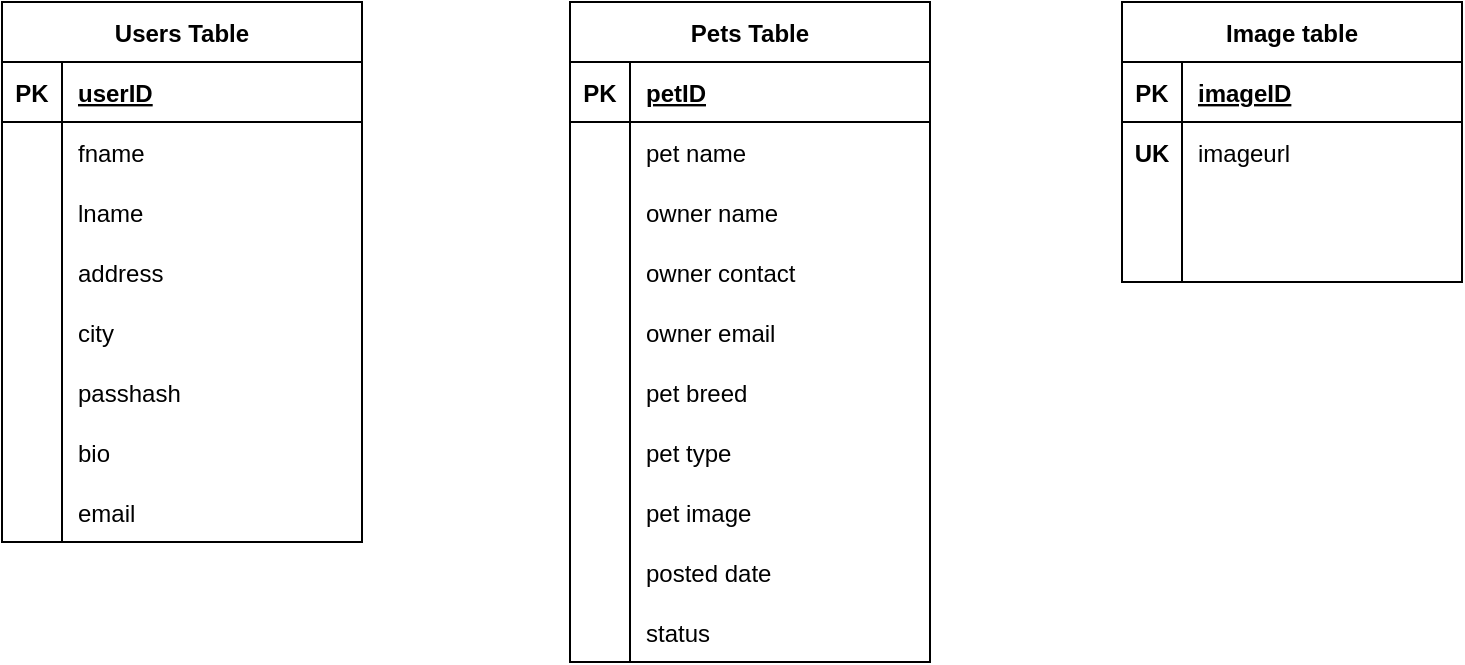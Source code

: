 <mxfile version="20.4.0" type="device"><diagram id="TpJb0iOd3tPwg6rOvBMD" name="Page-1"><mxGraphModel dx="868" dy="442" grid="1" gridSize="10" guides="1" tooltips="1" connect="1" arrows="1" fold="1" page="1" pageScale="1" pageWidth="827" pageHeight="1169" math="0" shadow="0"><root><mxCell id="0"/><mxCell id="1" parent="0"/><mxCell id="4wuz1aIrBFdFUmv8eQTs-2" value="Users Table" style="shape=table;startSize=30;container=1;collapsible=1;childLayout=tableLayout;fixedRows=1;rowLines=0;fontStyle=1;align=center;resizeLast=1;" vertex="1" parent="1"><mxGeometry x="40" y="40" width="180" height="270" as="geometry"/></mxCell><mxCell id="4wuz1aIrBFdFUmv8eQTs-3" value="" style="shape=tableRow;horizontal=0;startSize=0;swimlaneHead=0;swimlaneBody=0;fillColor=none;collapsible=0;dropTarget=0;points=[[0,0.5],[1,0.5]];portConstraint=eastwest;top=0;left=0;right=0;bottom=1;" vertex="1" parent="4wuz1aIrBFdFUmv8eQTs-2"><mxGeometry y="30" width="180" height="30" as="geometry"/></mxCell><mxCell id="4wuz1aIrBFdFUmv8eQTs-4" value="PK" style="shape=partialRectangle;connectable=0;fillColor=none;top=0;left=0;bottom=0;right=0;fontStyle=1;overflow=hidden;" vertex="1" parent="4wuz1aIrBFdFUmv8eQTs-3"><mxGeometry width="30" height="30" as="geometry"><mxRectangle width="30" height="30" as="alternateBounds"/></mxGeometry></mxCell><mxCell id="4wuz1aIrBFdFUmv8eQTs-5" value="userID" style="shape=partialRectangle;connectable=0;fillColor=none;top=0;left=0;bottom=0;right=0;align=left;spacingLeft=6;fontStyle=5;overflow=hidden;" vertex="1" parent="4wuz1aIrBFdFUmv8eQTs-3"><mxGeometry x="30" width="150" height="30" as="geometry"><mxRectangle width="150" height="30" as="alternateBounds"/></mxGeometry></mxCell><mxCell id="4wuz1aIrBFdFUmv8eQTs-6" value="" style="shape=tableRow;horizontal=0;startSize=0;swimlaneHead=0;swimlaneBody=0;fillColor=none;collapsible=0;dropTarget=0;points=[[0,0.5],[1,0.5]];portConstraint=eastwest;top=0;left=0;right=0;bottom=0;" vertex="1" parent="4wuz1aIrBFdFUmv8eQTs-2"><mxGeometry y="60" width="180" height="30" as="geometry"/></mxCell><mxCell id="4wuz1aIrBFdFUmv8eQTs-7" value="" style="shape=partialRectangle;connectable=0;fillColor=none;top=0;left=0;bottom=0;right=0;editable=1;overflow=hidden;" vertex="1" parent="4wuz1aIrBFdFUmv8eQTs-6"><mxGeometry width="30" height="30" as="geometry"><mxRectangle width="30" height="30" as="alternateBounds"/></mxGeometry></mxCell><mxCell id="4wuz1aIrBFdFUmv8eQTs-8" value="fname" style="shape=partialRectangle;connectable=0;fillColor=none;top=0;left=0;bottom=0;right=0;align=left;spacingLeft=6;overflow=hidden;" vertex="1" parent="4wuz1aIrBFdFUmv8eQTs-6"><mxGeometry x="30" width="150" height="30" as="geometry"><mxRectangle width="150" height="30" as="alternateBounds"/></mxGeometry></mxCell><mxCell id="4wuz1aIrBFdFUmv8eQTs-9" value="" style="shape=tableRow;horizontal=0;startSize=0;swimlaneHead=0;swimlaneBody=0;fillColor=none;collapsible=0;dropTarget=0;points=[[0,0.5],[1,0.5]];portConstraint=eastwest;top=0;left=0;right=0;bottom=0;" vertex="1" parent="4wuz1aIrBFdFUmv8eQTs-2"><mxGeometry y="90" width="180" height="30" as="geometry"/></mxCell><mxCell id="4wuz1aIrBFdFUmv8eQTs-10" value="" style="shape=partialRectangle;connectable=0;fillColor=none;top=0;left=0;bottom=0;right=0;editable=1;overflow=hidden;" vertex="1" parent="4wuz1aIrBFdFUmv8eQTs-9"><mxGeometry width="30" height="30" as="geometry"><mxRectangle width="30" height="30" as="alternateBounds"/></mxGeometry></mxCell><mxCell id="4wuz1aIrBFdFUmv8eQTs-11" value="lname" style="shape=partialRectangle;connectable=0;fillColor=none;top=0;left=0;bottom=0;right=0;align=left;spacingLeft=6;overflow=hidden;" vertex="1" parent="4wuz1aIrBFdFUmv8eQTs-9"><mxGeometry x="30" width="150" height="30" as="geometry"><mxRectangle width="150" height="30" as="alternateBounds"/></mxGeometry></mxCell><mxCell id="4wuz1aIrBFdFUmv8eQTs-12" value="" style="shape=tableRow;horizontal=0;startSize=0;swimlaneHead=0;swimlaneBody=0;fillColor=none;collapsible=0;dropTarget=0;points=[[0,0.5],[1,0.5]];portConstraint=eastwest;top=0;left=0;right=0;bottom=0;" vertex="1" parent="4wuz1aIrBFdFUmv8eQTs-2"><mxGeometry y="120" width="180" height="30" as="geometry"/></mxCell><mxCell id="4wuz1aIrBFdFUmv8eQTs-13" value="" style="shape=partialRectangle;connectable=0;fillColor=none;top=0;left=0;bottom=0;right=0;editable=1;overflow=hidden;" vertex="1" parent="4wuz1aIrBFdFUmv8eQTs-12"><mxGeometry width="30" height="30" as="geometry"><mxRectangle width="30" height="30" as="alternateBounds"/></mxGeometry></mxCell><mxCell id="4wuz1aIrBFdFUmv8eQTs-14" value="address" style="shape=partialRectangle;connectable=0;fillColor=none;top=0;left=0;bottom=0;right=0;align=left;spacingLeft=6;overflow=hidden;" vertex="1" parent="4wuz1aIrBFdFUmv8eQTs-12"><mxGeometry x="30" width="150" height="30" as="geometry"><mxRectangle width="150" height="30" as="alternateBounds"/></mxGeometry></mxCell><mxCell id="4wuz1aIrBFdFUmv8eQTs-15" value="" style="shape=tableRow;horizontal=0;startSize=0;swimlaneHead=0;swimlaneBody=0;fillColor=none;collapsible=0;dropTarget=0;points=[[0,0.5],[1,0.5]];portConstraint=eastwest;top=0;left=0;right=0;bottom=0;" vertex="1" parent="4wuz1aIrBFdFUmv8eQTs-2"><mxGeometry y="150" width="180" height="30" as="geometry"/></mxCell><mxCell id="4wuz1aIrBFdFUmv8eQTs-16" value="" style="shape=partialRectangle;connectable=0;fillColor=none;top=0;left=0;bottom=0;right=0;editable=1;overflow=hidden;" vertex="1" parent="4wuz1aIrBFdFUmv8eQTs-15"><mxGeometry width="30" height="30" as="geometry"><mxRectangle width="30" height="30" as="alternateBounds"/></mxGeometry></mxCell><mxCell id="4wuz1aIrBFdFUmv8eQTs-17" value="city" style="shape=partialRectangle;connectable=0;fillColor=none;top=0;left=0;bottom=0;right=0;align=left;spacingLeft=6;overflow=hidden;" vertex="1" parent="4wuz1aIrBFdFUmv8eQTs-15"><mxGeometry x="30" width="150" height="30" as="geometry"><mxRectangle width="150" height="30" as="alternateBounds"/></mxGeometry></mxCell><mxCell id="4wuz1aIrBFdFUmv8eQTs-34" value="" style="shape=tableRow;horizontal=0;startSize=0;swimlaneHead=0;swimlaneBody=0;fillColor=none;collapsible=0;dropTarget=0;points=[[0,0.5],[1,0.5]];portConstraint=eastwest;top=0;left=0;right=0;bottom=0;" vertex="1" parent="4wuz1aIrBFdFUmv8eQTs-2"><mxGeometry y="180" width="180" height="30" as="geometry"/></mxCell><mxCell id="4wuz1aIrBFdFUmv8eQTs-35" value="" style="shape=partialRectangle;connectable=0;fillColor=none;top=0;left=0;bottom=0;right=0;editable=1;overflow=hidden;" vertex="1" parent="4wuz1aIrBFdFUmv8eQTs-34"><mxGeometry width="30" height="30" as="geometry"><mxRectangle width="30" height="30" as="alternateBounds"/></mxGeometry></mxCell><mxCell id="4wuz1aIrBFdFUmv8eQTs-36" value="passhash" style="shape=partialRectangle;connectable=0;fillColor=none;top=0;left=0;bottom=0;right=0;align=left;spacingLeft=6;overflow=hidden;" vertex="1" parent="4wuz1aIrBFdFUmv8eQTs-34"><mxGeometry x="30" width="150" height="30" as="geometry"><mxRectangle width="150" height="30" as="alternateBounds"/></mxGeometry></mxCell><mxCell id="4wuz1aIrBFdFUmv8eQTs-37" value="" style="shape=tableRow;horizontal=0;startSize=0;swimlaneHead=0;swimlaneBody=0;fillColor=none;collapsible=0;dropTarget=0;points=[[0,0.5],[1,0.5]];portConstraint=eastwest;top=0;left=0;right=0;bottom=0;" vertex="1" parent="4wuz1aIrBFdFUmv8eQTs-2"><mxGeometry y="210" width="180" height="30" as="geometry"/></mxCell><mxCell id="4wuz1aIrBFdFUmv8eQTs-38" value="" style="shape=partialRectangle;connectable=0;fillColor=none;top=0;left=0;bottom=0;right=0;editable=1;overflow=hidden;" vertex="1" parent="4wuz1aIrBFdFUmv8eQTs-37"><mxGeometry width="30" height="30" as="geometry"><mxRectangle width="30" height="30" as="alternateBounds"/></mxGeometry></mxCell><mxCell id="4wuz1aIrBFdFUmv8eQTs-39" value="bio" style="shape=partialRectangle;connectable=0;fillColor=none;top=0;left=0;bottom=0;right=0;align=left;spacingLeft=6;overflow=hidden;" vertex="1" parent="4wuz1aIrBFdFUmv8eQTs-37"><mxGeometry x="30" width="150" height="30" as="geometry"><mxRectangle width="150" height="30" as="alternateBounds"/></mxGeometry></mxCell><mxCell id="4wuz1aIrBFdFUmv8eQTs-40" value="" style="shape=tableRow;horizontal=0;startSize=0;swimlaneHead=0;swimlaneBody=0;fillColor=none;collapsible=0;dropTarget=0;points=[[0,0.5],[1,0.5]];portConstraint=eastwest;top=0;left=0;right=0;bottom=0;" vertex="1" parent="4wuz1aIrBFdFUmv8eQTs-2"><mxGeometry y="240" width="180" height="30" as="geometry"/></mxCell><mxCell id="4wuz1aIrBFdFUmv8eQTs-41" value="" style="shape=partialRectangle;connectable=0;fillColor=none;top=0;left=0;bottom=0;right=0;editable=1;overflow=hidden;" vertex="1" parent="4wuz1aIrBFdFUmv8eQTs-40"><mxGeometry width="30" height="30" as="geometry"><mxRectangle width="30" height="30" as="alternateBounds"/></mxGeometry></mxCell><mxCell id="4wuz1aIrBFdFUmv8eQTs-42" value="email" style="shape=partialRectangle;connectable=0;fillColor=none;top=0;left=0;bottom=0;right=0;align=left;spacingLeft=6;overflow=hidden;" vertex="1" parent="4wuz1aIrBFdFUmv8eQTs-40"><mxGeometry x="30" width="150" height="30" as="geometry"><mxRectangle width="150" height="30" as="alternateBounds"/></mxGeometry></mxCell><mxCell id="4wuz1aIrBFdFUmv8eQTs-43" value="Pets Table" style="shape=table;startSize=30;container=1;collapsible=1;childLayout=tableLayout;fixedRows=1;rowLines=0;fontStyle=1;align=center;resizeLast=1;" vertex="1" parent="1"><mxGeometry x="324" y="40" width="180" height="330" as="geometry"/></mxCell><mxCell id="4wuz1aIrBFdFUmv8eQTs-44" value="" style="shape=tableRow;horizontal=0;startSize=0;swimlaneHead=0;swimlaneBody=0;fillColor=none;collapsible=0;dropTarget=0;points=[[0,0.5],[1,0.5]];portConstraint=eastwest;top=0;left=0;right=0;bottom=1;" vertex="1" parent="4wuz1aIrBFdFUmv8eQTs-43"><mxGeometry y="30" width="180" height="30" as="geometry"/></mxCell><mxCell id="4wuz1aIrBFdFUmv8eQTs-45" value="PK" style="shape=partialRectangle;connectable=0;fillColor=none;top=0;left=0;bottom=0;right=0;fontStyle=1;overflow=hidden;" vertex="1" parent="4wuz1aIrBFdFUmv8eQTs-44"><mxGeometry width="30" height="30" as="geometry"><mxRectangle width="30" height="30" as="alternateBounds"/></mxGeometry></mxCell><mxCell id="4wuz1aIrBFdFUmv8eQTs-46" value="petID" style="shape=partialRectangle;connectable=0;fillColor=none;top=0;left=0;bottom=0;right=0;align=left;spacingLeft=6;fontStyle=5;overflow=hidden;" vertex="1" parent="4wuz1aIrBFdFUmv8eQTs-44"><mxGeometry x="30" width="150" height="30" as="geometry"><mxRectangle width="150" height="30" as="alternateBounds"/></mxGeometry></mxCell><mxCell id="4wuz1aIrBFdFUmv8eQTs-47" value="" style="shape=tableRow;horizontal=0;startSize=0;swimlaneHead=0;swimlaneBody=0;fillColor=none;collapsible=0;dropTarget=0;points=[[0,0.5],[1,0.5]];portConstraint=eastwest;top=0;left=0;right=0;bottom=0;" vertex="1" parent="4wuz1aIrBFdFUmv8eQTs-43"><mxGeometry y="60" width="180" height="30" as="geometry"/></mxCell><mxCell id="4wuz1aIrBFdFUmv8eQTs-48" value="" style="shape=partialRectangle;connectable=0;fillColor=none;top=0;left=0;bottom=0;right=0;editable=1;overflow=hidden;" vertex="1" parent="4wuz1aIrBFdFUmv8eQTs-47"><mxGeometry width="30" height="30" as="geometry"><mxRectangle width="30" height="30" as="alternateBounds"/></mxGeometry></mxCell><mxCell id="4wuz1aIrBFdFUmv8eQTs-49" value="pet name" style="shape=partialRectangle;connectable=0;fillColor=none;top=0;left=0;bottom=0;right=0;align=left;spacingLeft=6;overflow=hidden;" vertex="1" parent="4wuz1aIrBFdFUmv8eQTs-47"><mxGeometry x="30" width="150" height="30" as="geometry"><mxRectangle width="150" height="30" as="alternateBounds"/></mxGeometry></mxCell><mxCell id="4wuz1aIrBFdFUmv8eQTs-50" value="" style="shape=tableRow;horizontal=0;startSize=0;swimlaneHead=0;swimlaneBody=0;fillColor=none;collapsible=0;dropTarget=0;points=[[0,0.5],[1,0.5]];portConstraint=eastwest;top=0;left=0;right=0;bottom=0;" vertex="1" parent="4wuz1aIrBFdFUmv8eQTs-43"><mxGeometry y="90" width="180" height="30" as="geometry"/></mxCell><mxCell id="4wuz1aIrBFdFUmv8eQTs-51" value="" style="shape=partialRectangle;connectable=0;fillColor=none;top=0;left=0;bottom=0;right=0;editable=1;overflow=hidden;" vertex="1" parent="4wuz1aIrBFdFUmv8eQTs-50"><mxGeometry width="30" height="30" as="geometry"><mxRectangle width="30" height="30" as="alternateBounds"/></mxGeometry></mxCell><mxCell id="4wuz1aIrBFdFUmv8eQTs-52" value="owner name" style="shape=partialRectangle;connectable=0;fillColor=none;top=0;left=0;bottom=0;right=0;align=left;spacingLeft=6;overflow=hidden;" vertex="1" parent="4wuz1aIrBFdFUmv8eQTs-50"><mxGeometry x="30" width="150" height="30" as="geometry"><mxRectangle width="150" height="30" as="alternateBounds"/></mxGeometry></mxCell><mxCell id="4wuz1aIrBFdFUmv8eQTs-53" value="" style="shape=tableRow;horizontal=0;startSize=0;swimlaneHead=0;swimlaneBody=0;fillColor=none;collapsible=0;dropTarget=0;points=[[0,0.5],[1,0.5]];portConstraint=eastwest;top=0;left=0;right=0;bottom=0;" vertex="1" parent="4wuz1aIrBFdFUmv8eQTs-43"><mxGeometry y="120" width="180" height="30" as="geometry"/></mxCell><mxCell id="4wuz1aIrBFdFUmv8eQTs-54" value="" style="shape=partialRectangle;connectable=0;fillColor=none;top=0;left=0;bottom=0;right=0;editable=1;overflow=hidden;" vertex="1" parent="4wuz1aIrBFdFUmv8eQTs-53"><mxGeometry width="30" height="30" as="geometry"><mxRectangle width="30" height="30" as="alternateBounds"/></mxGeometry></mxCell><mxCell id="4wuz1aIrBFdFUmv8eQTs-55" value="owner contact" style="shape=partialRectangle;connectable=0;fillColor=none;top=0;left=0;bottom=0;right=0;align=left;spacingLeft=6;overflow=hidden;" vertex="1" parent="4wuz1aIrBFdFUmv8eQTs-53"><mxGeometry x="30" width="150" height="30" as="geometry"><mxRectangle width="150" height="30" as="alternateBounds"/></mxGeometry></mxCell><mxCell id="4wuz1aIrBFdFUmv8eQTs-56" value="" style="shape=tableRow;horizontal=0;startSize=0;swimlaneHead=0;swimlaneBody=0;fillColor=none;collapsible=0;dropTarget=0;points=[[0,0.5],[1,0.5]];portConstraint=eastwest;top=0;left=0;right=0;bottom=0;" vertex="1" parent="4wuz1aIrBFdFUmv8eQTs-43"><mxGeometry y="150" width="180" height="30" as="geometry"/></mxCell><mxCell id="4wuz1aIrBFdFUmv8eQTs-57" value="" style="shape=partialRectangle;connectable=0;fillColor=none;top=0;left=0;bottom=0;right=0;editable=1;overflow=hidden;" vertex="1" parent="4wuz1aIrBFdFUmv8eQTs-56"><mxGeometry width="30" height="30" as="geometry"><mxRectangle width="30" height="30" as="alternateBounds"/></mxGeometry></mxCell><mxCell id="4wuz1aIrBFdFUmv8eQTs-58" value="owner email" style="shape=partialRectangle;connectable=0;fillColor=none;top=0;left=0;bottom=0;right=0;align=left;spacingLeft=6;overflow=hidden;" vertex="1" parent="4wuz1aIrBFdFUmv8eQTs-56"><mxGeometry x="30" width="150" height="30" as="geometry"><mxRectangle width="150" height="30" as="alternateBounds"/></mxGeometry></mxCell><mxCell id="4wuz1aIrBFdFUmv8eQTs-59" value="" style="shape=tableRow;horizontal=0;startSize=0;swimlaneHead=0;swimlaneBody=0;fillColor=none;collapsible=0;dropTarget=0;points=[[0,0.5],[1,0.5]];portConstraint=eastwest;top=0;left=0;right=0;bottom=0;" vertex="1" parent="4wuz1aIrBFdFUmv8eQTs-43"><mxGeometry y="180" width="180" height="30" as="geometry"/></mxCell><mxCell id="4wuz1aIrBFdFUmv8eQTs-60" value="" style="shape=partialRectangle;connectable=0;fillColor=none;top=0;left=0;bottom=0;right=0;editable=1;overflow=hidden;" vertex="1" parent="4wuz1aIrBFdFUmv8eQTs-59"><mxGeometry width="30" height="30" as="geometry"><mxRectangle width="30" height="30" as="alternateBounds"/></mxGeometry></mxCell><mxCell id="4wuz1aIrBFdFUmv8eQTs-61" value="pet breed" style="shape=partialRectangle;connectable=0;fillColor=none;top=0;left=0;bottom=0;right=0;align=left;spacingLeft=6;overflow=hidden;" vertex="1" parent="4wuz1aIrBFdFUmv8eQTs-59"><mxGeometry x="30" width="150" height="30" as="geometry"><mxRectangle width="150" height="30" as="alternateBounds"/></mxGeometry></mxCell><mxCell id="4wuz1aIrBFdFUmv8eQTs-62" value="" style="shape=tableRow;horizontal=0;startSize=0;swimlaneHead=0;swimlaneBody=0;fillColor=none;collapsible=0;dropTarget=0;points=[[0,0.5],[1,0.5]];portConstraint=eastwest;top=0;left=0;right=0;bottom=0;" vertex="1" parent="4wuz1aIrBFdFUmv8eQTs-43"><mxGeometry y="210" width="180" height="30" as="geometry"/></mxCell><mxCell id="4wuz1aIrBFdFUmv8eQTs-63" value="" style="shape=partialRectangle;connectable=0;fillColor=none;top=0;left=0;bottom=0;right=0;editable=1;overflow=hidden;" vertex="1" parent="4wuz1aIrBFdFUmv8eQTs-62"><mxGeometry width="30" height="30" as="geometry"><mxRectangle width="30" height="30" as="alternateBounds"/></mxGeometry></mxCell><mxCell id="4wuz1aIrBFdFUmv8eQTs-64" value="pet type" style="shape=partialRectangle;connectable=0;fillColor=none;top=0;left=0;bottom=0;right=0;align=left;spacingLeft=6;overflow=hidden;" vertex="1" parent="4wuz1aIrBFdFUmv8eQTs-62"><mxGeometry x="30" width="150" height="30" as="geometry"><mxRectangle width="150" height="30" as="alternateBounds"/></mxGeometry></mxCell><mxCell id="4wuz1aIrBFdFUmv8eQTs-65" value="" style="shape=tableRow;horizontal=0;startSize=0;swimlaneHead=0;swimlaneBody=0;fillColor=none;collapsible=0;dropTarget=0;points=[[0,0.5],[1,0.5]];portConstraint=eastwest;top=0;left=0;right=0;bottom=0;" vertex="1" parent="4wuz1aIrBFdFUmv8eQTs-43"><mxGeometry y="240" width="180" height="30" as="geometry"/></mxCell><mxCell id="4wuz1aIrBFdFUmv8eQTs-66" value="" style="shape=partialRectangle;connectable=0;fillColor=none;top=0;left=0;bottom=0;right=0;editable=1;overflow=hidden;" vertex="1" parent="4wuz1aIrBFdFUmv8eQTs-65"><mxGeometry width="30" height="30" as="geometry"><mxRectangle width="30" height="30" as="alternateBounds"/></mxGeometry></mxCell><mxCell id="4wuz1aIrBFdFUmv8eQTs-67" value="pet image" style="shape=partialRectangle;connectable=0;fillColor=none;top=0;left=0;bottom=0;right=0;align=left;spacingLeft=6;overflow=hidden;" vertex="1" parent="4wuz1aIrBFdFUmv8eQTs-65"><mxGeometry x="30" width="150" height="30" as="geometry"><mxRectangle width="150" height="30" as="alternateBounds"/></mxGeometry></mxCell><mxCell id="4wuz1aIrBFdFUmv8eQTs-81" value="" style="shape=tableRow;horizontal=0;startSize=0;swimlaneHead=0;swimlaneBody=0;fillColor=none;collapsible=0;dropTarget=0;points=[[0,0.5],[1,0.5]];portConstraint=eastwest;top=0;left=0;right=0;bottom=0;" vertex="1" parent="4wuz1aIrBFdFUmv8eQTs-43"><mxGeometry y="270" width="180" height="30" as="geometry"/></mxCell><mxCell id="4wuz1aIrBFdFUmv8eQTs-82" value="" style="shape=partialRectangle;connectable=0;fillColor=none;top=0;left=0;bottom=0;right=0;editable=1;overflow=hidden;" vertex="1" parent="4wuz1aIrBFdFUmv8eQTs-81"><mxGeometry width="30" height="30" as="geometry"><mxRectangle width="30" height="30" as="alternateBounds"/></mxGeometry></mxCell><mxCell id="4wuz1aIrBFdFUmv8eQTs-83" value="posted date" style="shape=partialRectangle;connectable=0;fillColor=none;top=0;left=0;bottom=0;right=0;align=left;spacingLeft=6;overflow=hidden;" vertex="1" parent="4wuz1aIrBFdFUmv8eQTs-81"><mxGeometry x="30" width="150" height="30" as="geometry"><mxRectangle width="150" height="30" as="alternateBounds"/></mxGeometry></mxCell><mxCell id="4wuz1aIrBFdFUmv8eQTs-84" value="" style="shape=tableRow;horizontal=0;startSize=0;swimlaneHead=0;swimlaneBody=0;fillColor=none;collapsible=0;dropTarget=0;points=[[0,0.5],[1,0.5]];portConstraint=eastwest;top=0;left=0;right=0;bottom=0;" vertex="1" parent="4wuz1aIrBFdFUmv8eQTs-43"><mxGeometry y="300" width="180" height="30" as="geometry"/></mxCell><mxCell id="4wuz1aIrBFdFUmv8eQTs-85" value="" style="shape=partialRectangle;connectable=0;fillColor=none;top=0;left=0;bottom=0;right=0;editable=1;overflow=hidden;" vertex="1" parent="4wuz1aIrBFdFUmv8eQTs-84"><mxGeometry width="30" height="30" as="geometry"><mxRectangle width="30" height="30" as="alternateBounds"/></mxGeometry></mxCell><mxCell id="4wuz1aIrBFdFUmv8eQTs-86" value="status" style="shape=partialRectangle;connectable=0;fillColor=none;top=0;left=0;bottom=0;right=0;align=left;spacingLeft=6;overflow=hidden;" vertex="1" parent="4wuz1aIrBFdFUmv8eQTs-84"><mxGeometry x="30" width="150" height="30" as="geometry"><mxRectangle width="150" height="30" as="alternateBounds"/></mxGeometry></mxCell><mxCell id="4wuz1aIrBFdFUmv8eQTs-68" value="Image table" style="shape=table;startSize=30;container=1;collapsible=1;childLayout=tableLayout;fixedRows=1;rowLines=0;fontStyle=1;align=center;resizeLast=1;" vertex="1" parent="1"><mxGeometry x="600" y="40" width="170" height="140" as="geometry"><mxRectangle x="600" y="40" width="110" height="30" as="alternateBounds"/></mxGeometry></mxCell><mxCell id="4wuz1aIrBFdFUmv8eQTs-69" value="" style="shape=tableRow;horizontal=0;startSize=0;swimlaneHead=0;swimlaneBody=0;fillColor=none;collapsible=0;dropTarget=0;points=[[0,0.5],[1,0.5]];portConstraint=eastwest;top=0;left=0;right=0;bottom=1;" vertex="1" parent="4wuz1aIrBFdFUmv8eQTs-68"><mxGeometry y="30" width="170" height="30" as="geometry"/></mxCell><mxCell id="4wuz1aIrBFdFUmv8eQTs-70" value="PK" style="shape=partialRectangle;connectable=0;fillColor=none;top=0;left=0;bottom=0;right=0;fontStyle=1;overflow=hidden;" vertex="1" parent="4wuz1aIrBFdFUmv8eQTs-69"><mxGeometry width="30" height="30" as="geometry"><mxRectangle width="30" height="30" as="alternateBounds"/></mxGeometry></mxCell><mxCell id="4wuz1aIrBFdFUmv8eQTs-71" value="imageID" style="shape=partialRectangle;connectable=0;fillColor=none;top=0;left=0;bottom=0;right=0;align=left;spacingLeft=6;fontStyle=5;overflow=hidden;" vertex="1" parent="4wuz1aIrBFdFUmv8eQTs-69"><mxGeometry x="30" width="140" height="30" as="geometry"><mxRectangle width="140" height="30" as="alternateBounds"/></mxGeometry></mxCell><mxCell id="4wuz1aIrBFdFUmv8eQTs-72" value="" style="shape=tableRow;horizontal=0;startSize=0;swimlaneHead=0;swimlaneBody=0;fillColor=none;collapsible=0;dropTarget=0;points=[[0,0.5],[1,0.5]];portConstraint=eastwest;top=0;left=0;right=0;bottom=0;" vertex="1" parent="4wuz1aIrBFdFUmv8eQTs-68"><mxGeometry y="60" width="170" height="30" as="geometry"/></mxCell><mxCell id="4wuz1aIrBFdFUmv8eQTs-73" value="UK" style="shape=partialRectangle;connectable=0;fillColor=none;top=0;left=0;bottom=0;right=0;editable=1;overflow=hidden;fontStyle=1" vertex="1" parent="4wuz1aIrBFdFUmv8eQTs-72"><mxGeometry width="30" height="30" as="geometry"><mxRectangle width="30" height="30" as="alternateBounds"/></mxGeometry></mxCell><mxCell id="4wuz1aIrBFdFUmv8eQTs-74" value="imageurl" style="shape=partialRectangle;connectable=0;fillColor=none;top=0;left=0;bottom=0;right=0;align=left;spacingLeft=6;overflow=hidden;" vertex="1" parent="4wuz1aIrBFdFUmv8eQTs-72"><mxGeometry x="30" width="140" height="30" as="geometry"><mxRectangle width="140" height="30" as="alternateBounds"/></mxGeometry></mxCell><mxCell id="4wuz1aIrBFdFUmv8eQTs-75" value="" style="shape=tableRow;horizontal=0;startSize=0;swimlaneHead=0;swimlaneBody=0;fillColor=none;collapsible=0;dropTarget=0;points=[[0,0.5],[1,0.5]];portConstraint=eastwest;top=0;left=0;right=0;bottom=0;" vertex="1" parent="4wuz1aIrBFdFUmv8eQTs-68"><mxGeometry y="90" width="170" height="30" as="geometry"/></mxCell><mxCell id="4wuz1aIrBFdFUmv8eQTs-76" value="" style="shape=partialRectangle;connectable=0;fillColor=none;top=0;left=0;bottom=0;right=0;editable=1;overflow=hidden;" vertex="1" parent="4wuz1aIrBFdFUmv8eQTs-75"><mxGeometry width="30" height="30" as="geometry"><mxRectangle width="30" height="30" as="alternateBounds"/></mxGeometry></mxCell><mxCell id="4wuz1aIrBFdFUmv8eQTs-77" value="" style="shape=partialRectangle;connectable=0;fillColor=none;top=0;left=0;bottom=0;right=0;align=left;spacingLeft=6;overflow=hidden;" vertex="1" parent="4wuz1aIrBFdFUmv8eQTs-75"><mxGeometry x="30" width="140" height="30" as="geometry"><mxRectangle width="140" height="30" as="alternateBounds"/></mxGeometry></mxCell><mxCell id="4wuz1aIrBFdFUmv8eQTs-78" value="" style="shape=tableRow;horizontal=0;startSize=0;swimlaneHead=0;swimlaneBody=0;fillColor=none;collapsible=0;dropTarget=0;points=[[0,0.5],[1,0.5]];portConstraint=eastwest;top=0;left=0;right=0;bottom=0;" vertex="1" parent="4wuz1aIrBFdFUmv8eQTs-68"><mxGeometry y="120" width="170" height="20" as="geometry"/></mxCell><mxCell id="4wuz1aIrBFdFUmv8eQTs-79" value="" style="shape=partialRectangle;connectable=0;fillColor=none;top=0;left=0;bottom=0;right=0;editable=1;overflow=hidden;" vertex="1" parent="4wuz1aIrBFdFUmv8eQTs-78"><mxGeometry width="30" height="20" as="geometry"><mxRectangle width="30" height="20" as="alternateBounds"/></mxGeometry></mxCell><mxCell id="4wuz1aIrBFdFUmv8eQTs-80" value="" style="shape=partialRectangle;connectable=0;fillColor=none;top=0;left=0;bottom=0;right=0;align=left;spacingLeft=6;overflow=hidden;" vertex="1" parent="4wuz1aIrBFdFUmv8eQTs-78"><mxGeometry x="30" width="140" height="20" as="geometry"><mxRectangle width="140" height="20" as="alternateBounds"/></mxGeometry></mxCell></root></mxGraphModel></diagram></mxfile>